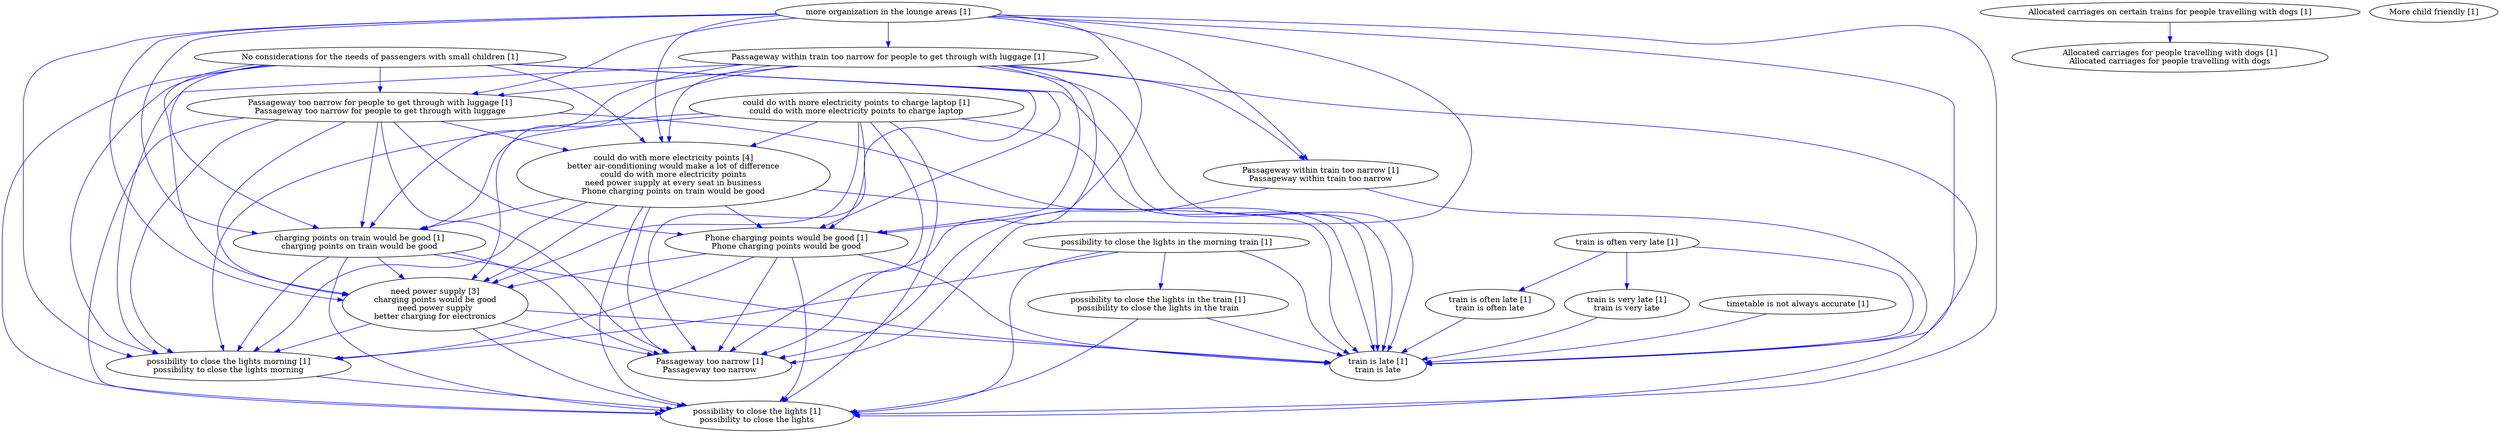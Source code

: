 digraph collapsedGraph {
"need power supply [3]\ncharging points would be good\nneed power supply\nbetter charging for electronics""could do with more electricity points [4]\nbetter air-conditioning would make a lot of difference\ncould do with more electricity points\nneed power supply at every seat in business\nPhone charging points on train would be good""Allocated carriages on certain trains for people travelling with dogs [1]""Allocated carriages for people travelling with dogs [1]\nAllocated carriages for people travelling with dogs""More child friendly [1]""No considerations for the needs of passengers with small children [1]""Passageway within train too narrow for people to get through with luggage [1]""Passageway too narrow for people to get through with luggage [1]\nPassageway too narrow for people to get through with luggage""Passageway too narrow [1]\nPassageway too narrow""Passageway within train too narrow [1]\nPassageway within train too narrow""Phone charging points would be good [1]\nPhone charging points would be good""charging points on train would be good [1]\ncharging points on train would be good""could do with more electricity points to charge laptop [1]\ncould do with more electricity points to charge laptop""more organization in the lounge areas [1]""possibility to close the lights in the morning train [1]""possibility to close the lights in the train [1]\npossibility to close the lights in the train""possibility to close the lights [1]\npossibility to close the lights""possibility to close the lights morning [1]\npossibility to close the lights morning""timetable is not always accurate [1]""train is often very late [1]""train is often late [1]\ntrain is often late""train is late [1]\ntrain is late""train is very late [1]\ntrain is very late""No considerations for the needs of passengers with small children [1]" -> "Passageway too narrow [1]\nPassageway too narrow" [color=blue]
"No considerations for the needs of passengers with small children [1]" -> "train is late [1]\ntrain is late" [color=blue]
"need power supply [3]\ncharging points would be good\nneed power supply\nbetter charging for electronics" -> "possibility to close the lights morning [1]\npossibility to close the lights morning" [color=blue]
"could do with more electricity points [4]\nbetter air-conditioning would make a lot of difference\ncould do with more electricity points\nneed power supply at every seat in business\nPhone charging points on train would be good" -> "possibility to close the lights [1]\npossibility to close the lights" [color=blue]
"could do with more electricity points to charge laptop [1]\ncould do with more electricity points to charge laptop" -> "possibility to close the lights morning [1]\npossibility to close the lights morning" [color=blue]
"need power supply [3]\ncharging points would be good\nneed power supply\nbetter charging for electronics" -> "possibility to close the lights [1]\npossibility to close the lights" [color=blue]
"could do with more electricity points [4]\nbetter air-conditioning would make a lot of difference\ncould do with more electricity points\nneed power supply at every seat in business\nPhone charging points on train would be good" -> "Passageway too narrow [1]\nPassageway too narrow" [color=blue]
"Passageway too narrow for people to get through with luggage [1]\nPassageway too narrow for people to get through with luggage" -> "need power supply [3]\ncharging points would be good\nneed power supply\nbetter charging for electronics" [color=blue]
"more organization in the lounge areas [1]" -> "Passageway within train too narrow for people to get through with luggage [1]" [color=blue]
"Passageway too narrow for people to get through with luggage [1]\nPassageway too narrow for people to get through with luggage" -> "possibility to close the lights morning [1]\npossibility to close the lights morning" [color=blue]
"could do with more electricity points [4]\nbetter air-conditioning would make a lot of difference\ncould do with more electricity points\nneed power supply at every seat in business\nPhone charging points on train would be good" -> "train is late [1]\ntrain is late" [color=blue]
"more organization in the lounge areas [1]" -> "charging points on train would be good [1]\ncharging points on train would be good" [color=blue]
"No considerations for the needs of passengers with small children [1]" -> "possibility to close the lights [1]\npossibility to close the lights" [color=blue]
"Passageway within train too narrow [1]\nPassageway within train too narrow" -> "train is late [1]\ntrain is late" [color=blue]
"No considerations for the needs of passengers with small children [1]" -> "need power supply [3]\ncharging points would be good\nneed power supply\nbetter charging for electronics" [color=blue]
"No considerations for the needs of passengers with small children [1]" -> "Passageway too narrow for people to get through with luggage [1]\nPassageway too narrow for people to get through with luggage" [color=blue]
"No considerations for the needs of passengers with small children [1]" -> "could do with more electricity points [4]\nbetter air-conditioning would make a lot of difference\ncould do with more electricity points\nneed power supply at every seat in business\nPhone charging points on train would be good" [color=blue]
"Passageway too narrow for people to get through with luggage [1]\nPassageway too narrow for people to get through with luggage" -> "charging points on train would be good [1]\ncharging points on train would be good" [color=blue]
"could do with more electricity points [4]\nbetter air-conditioning would make a lot of difference\ncould do with more electricity points\nneed power supply at every seat in business\nPhone charging points on train would be good" -> "possibility to close the lights morning [1]\npossibility to close the lights morning" [color=blue]
"more organization in the lounge areas [1]" -> "train is late [1]\ntrain is late" [color=blue]
"more organization in the lounge areas [1]" -> "could do with more electricity points [4]\nbetter air-conditioning would make a lot of difference\ncould do with more electricity points\nneed power supply at every seat in business\nPhone charging points on train would be good" [color=blue]
"more organization in the lounge areas [1]" -> "Passageway too narrow [1]\nPassageway too narrow" [color=blue]
"charging points on train would be good [1]\ncharging points on train would be good" -> "Passageway too narrow [1]\nPassageway too narrow" [color=blue]
"need power supply [3]\ncharging points would be good\nneed power supply\nbetter charging for electronics" -> "Passageway too narrow [1]\nPassageway too narrow" [color=blue]
"charging points on train would be good [1]\ncharging points on train would be good" -> "train is late [1]\ntrain is late" [color=blue]
"need power supply [3]\ncharging points would be good\nneed power supply\nbetter charging for electronics" -> "train is late [1]\ntrain is late" [color=blue]
"timetable is not always accurate [1]" -> "train is late [1]\ntrain is late" [color=blue]
"more organization in the lounge areas [1]" -> "need power supply [3]\ncharging points would be good\nneed power supply\nbetter charging for electronics" [color=blue]
"more organization in the lounge areas [1]" -> "Passageway too narrow for people to get through with luggage [1]\nPassageway too narrow for people to get through with luggage" [color=blue]
"Phone charging points would be good [1]\nPhone charging points would be good" -> "possibility to close the lights [1]\npossibility to close the lights" [color=blue]
"Phone charging points would be good [1]\nPhone charging points would be good" -> "need power supply [3]\ncharging points would be good\nneed power supply\nbetter charging for electronics" [color=blue]
"more organization in the lounge areas [1]" -> "possibility to close the lights [1]\npossibility to close the lights" [color=blue]
"possibility to close the lights in the train [1]\npossibility to close the lights in the train" -> "train is late [1]\ntrain is late" [color=blue]
"charging points on train would be good [1]\ncharging points on train would be good" -> "need power supply [3]\ncharging points would be good\nneed power supply\nbetter charging for electronics" [color=blue]
"Phone charging points would be good [1]\nPhone charging points would be good" -> "train is late [1]\ntrain is late" [color=blue]
"more organization in the lounge areas [1]" -> "possibility to close the lights morning [1]\npossibility to close the lights morning" [color=blue]
"Phone charging points would be good [1]\nPhone charging points would be good" -> "Passageway too narrow [1]\nPassageway too narrow" [color=blue]
"could do with more electricity points [4]\nbetter air-conditioning would make a lot of difference\ncould do with more electricity points\nneed power supply at every seat in business\nPhone charging points on train would be good" -> "need power supply [3]\ncharging points would be good\nneed power supply\nbetter charging for electronics" [color=blue]
"charging points on train would be good [1]\ncharging points on train would be good" -> "possibility to close the lights [1]\npossibility to close the lights" [color=blue]
"Passageway too narrow for people to get through with luggage [1]\nPassageway too narrow for people to get through with luggage" -> "could do with more electricity points [4]\nbetter air-conditioning would make a lot of difference\ncould do with more electricity points\nneed power supply at every seat in business\nPhone charging points on train would be good" [color=blue]
"Passageway too narrow for people to get through with luggage [1]\nPassageway too narrow for people to get through with luggage" -> "train is late [1]\ntrain is late" [color=blue]
"Passageway within train too narrow for people to get through with luggage [1]" -> "could do with more electricity points [4]\nbetter air-conditioning would make a lot of difference\ncould do with more electricity points\nneed power supply at every seat in business\nPhone charging points on train would be good" [color=blue]
"Passageway within train too narrow for people to get through with luggage [1]" -> "need power supply [3]\ncharging points would be good\nneed power supply\nbetter charging for electronics" [color=blue]
"Passageway within train too narrow for people to get through with luggage [1]" -> "possibility to close the lights [1]\npossibility to close the lights" [color=blue]
"Passageway within train too narrow for people to get through with luggage [1]" -> "possibility to close the lights morning [1]\npossibility to close the lights morning" [color=blue]
"Passageway within train too narrow for people to get through with luggage [1]" -> "train is late [1]\ntrain is late" [color=blue]
"Passageway within train too narrow for people to get through with luggage [1]" -> "charging points on train would be good [1]\ncharging points on train would be good" [color=blue]
"could do with more electricity points [4]\nbetter air-conditioning would make a lot of difference\ncould do with more electricity points\nneed power supply at every seat in business\nPhone charging points on train would be good" -> "charging points on train would be good [1]\ncharging points on train would be good" [color=blue]
"possibility to close the lights in the morning train [1]" -> "train is late [1]\ntrain is late" [color=blue]
"could do with more electricity points to charge laptop [1]\ncould do with more electricity points to charge laptop" -> "possibility to close the lights [1]\npossibility to close the lights" [color=blue]
"Phone charging points would be good [1]\nPhone charging points would be good" -> "possibility to close the lights morning [1]\npossibility to close the lights morning" [color=blue]
"charging points on train would be good [1]\ncharging points on train would be good" -> "possibility to close the lights morning [1]\npossibility to close the lights morning" [color=blue]
"could do with more electricity points to charge laptop [1]\ncould do with more electricity points to charge laptop" -> "need power supply [3]\ncharging points would be good\nneed power supply\nbetter charging for electronics" [color=blue]
"No considerations for the needs of passengers with small children [1]" -> "charging points on train would be good [1]\ncharging points on train would be good" [color=blue]
"Passageway too narrow for people to get through with luggage [1]\nPassageway too narrow for people to get through with luggage" -> "possibility to close the lights [1]\npossibility to close the lights" [color=blue]
"could do with more electricity points to charge laptop [1]\ncould do with more electricity points to charge laptop" -> "could do with more electricity points [4]\nbetter air-conditioning would make a lot of difference\ncould do with more electricity points\nneed power supply at every seat in business\nPhone charging points on train would be good" [color=blue]
"could do with more electricity points to charge laptop [1]\ncould do with more electricity points to charge laptop" -> "train is late [1]\ntrain is late" [color=blue]
"could do with more electricity points to charge laptop [1]\ncould do with more electricity points to charge laptop" -> "Passageway too narrow [1]\nPassageway too narrow" [color=blue]
"could do with more electricity points to charge laptop [1]\ncould do with more electricity points to charge laptop" -> "charging points on train would be good [1]\ncharging points on train would be good" [color=blue]
"No considerations for the needs of passengers with small children [1]" -> "possibility to close the lights morning [1]\npossibility to close the lights morning" [color=blue]
"Allocated carriages on certain trains for people travelling with dogs [1]" -> "Allocated carriages for people travelling with dogs [1]\nAllocated carriages for people travelling with dogs" [color=blue]
"Passageway within train too narrow for people to get through with luggage [1]" -> "Passageway too narrow for people to get through with luggage [1]\nPassageway too narrow for people to get through with luggage" [color=blue]
"Passageway too narrow for people to get through with luggage [1]\nPassageway too narrow for people to get through with luggage" -> "Passageway too narrow [1]\nPassageway too narrow" [color=blue]
"Passageway within train too narrow for people to get through with luggage [1]" -> "Passageway within train too narrow [1]\nPassageway within train too narrow" [color=blue]
"Passageway within train too narrow [1]\nPassageway within train too narrow" -> "Passageway too narrow [1]\nPassageway too narrow" [color=blue]
"Passageway within train too narrow for people to get through with luggage [1]" -> "Passageway too narrow [1]\nPassageway too narrow" [color=blue]
"possibility to close the lights in the morning train [1]" -> "possibility to close the lights in the train [1]\npossibility to close the lights in the train" [color=blue]
"possibility to close the lights in the train [1]\npossibility to close the lights in the train" -> "possibility to close the lights [1]\npossibility to close the lights" [color=blue]
"possibility to close the lights in the morning train [1]" -> "possibility to close the lights morning [1]\npossibility to close the lights morning" [color=blue]
"possibility to close the lights morning [1]\npossibility to close the lights morning" -> "possibility to close the lights [1]\npossibility to close the lights" [color=blue]
"possibility to close the lights in the morning train [1]" -> "possibility to close the lights [1]\npossibility to close the lights" [color=blue]
"train is often very late [1]" -> "train is often late [1]\ntrain is often late" [color=blue]
"train is often late [1]\ntrain is often late" -> "train is late [1]\ntrain is late" [color=blue]
"train is often very late [1]" -> "train is very late [1]\ntrain is very late" [color=blue]
"train is very late [1]\ntrain is very late" -> "train is late [1]\ntrain is late" [color=blue]
"train is often very late [1]" -> "train is late [1]\ntrain is late" [color=blue]
"No considerations for the needs of passengers with small children [1]" -> "Phone charging points would be good [1]\nPhone charging points would be good" [color=blue]
"Passageway within train too narrow for people to get through with luggage [1]" -> "Phone charging points would be good [1]\nPhone charging points would be good" [color=blue]
"Passageway too narrow for people to get through with luggage [1]\nPassageway too narrow for people to get through with luggage" -> "Phone charging points would be good [1]\nPhone charging points would be good" [color=blue]
"could do with more electricity points [4]\nbetter air-conditioning would make a lot of difference\ncould do with more electricity points\nneed power supply at every seat in business\nPhone charging points on train would be good" -> "Phone charging points would be good [1]\nPhone charging points would be good" [color=blue]
"could do with more electricity points to charge laptop [1]\ncould do with more electricity points to charge laptop" -> "Phone charging points would be good [1]\nPhone charging points would be good" [color=blue]
"more organization in the lounge areas [1]" -> "Phone charging points would be good [1]\nPhone charging points would be good" [color=blue]
"more organization in the lounge areas [1]" -> "Passageway within train too narrow [1]\nPassageway within train too narrow" [color=blue]
}